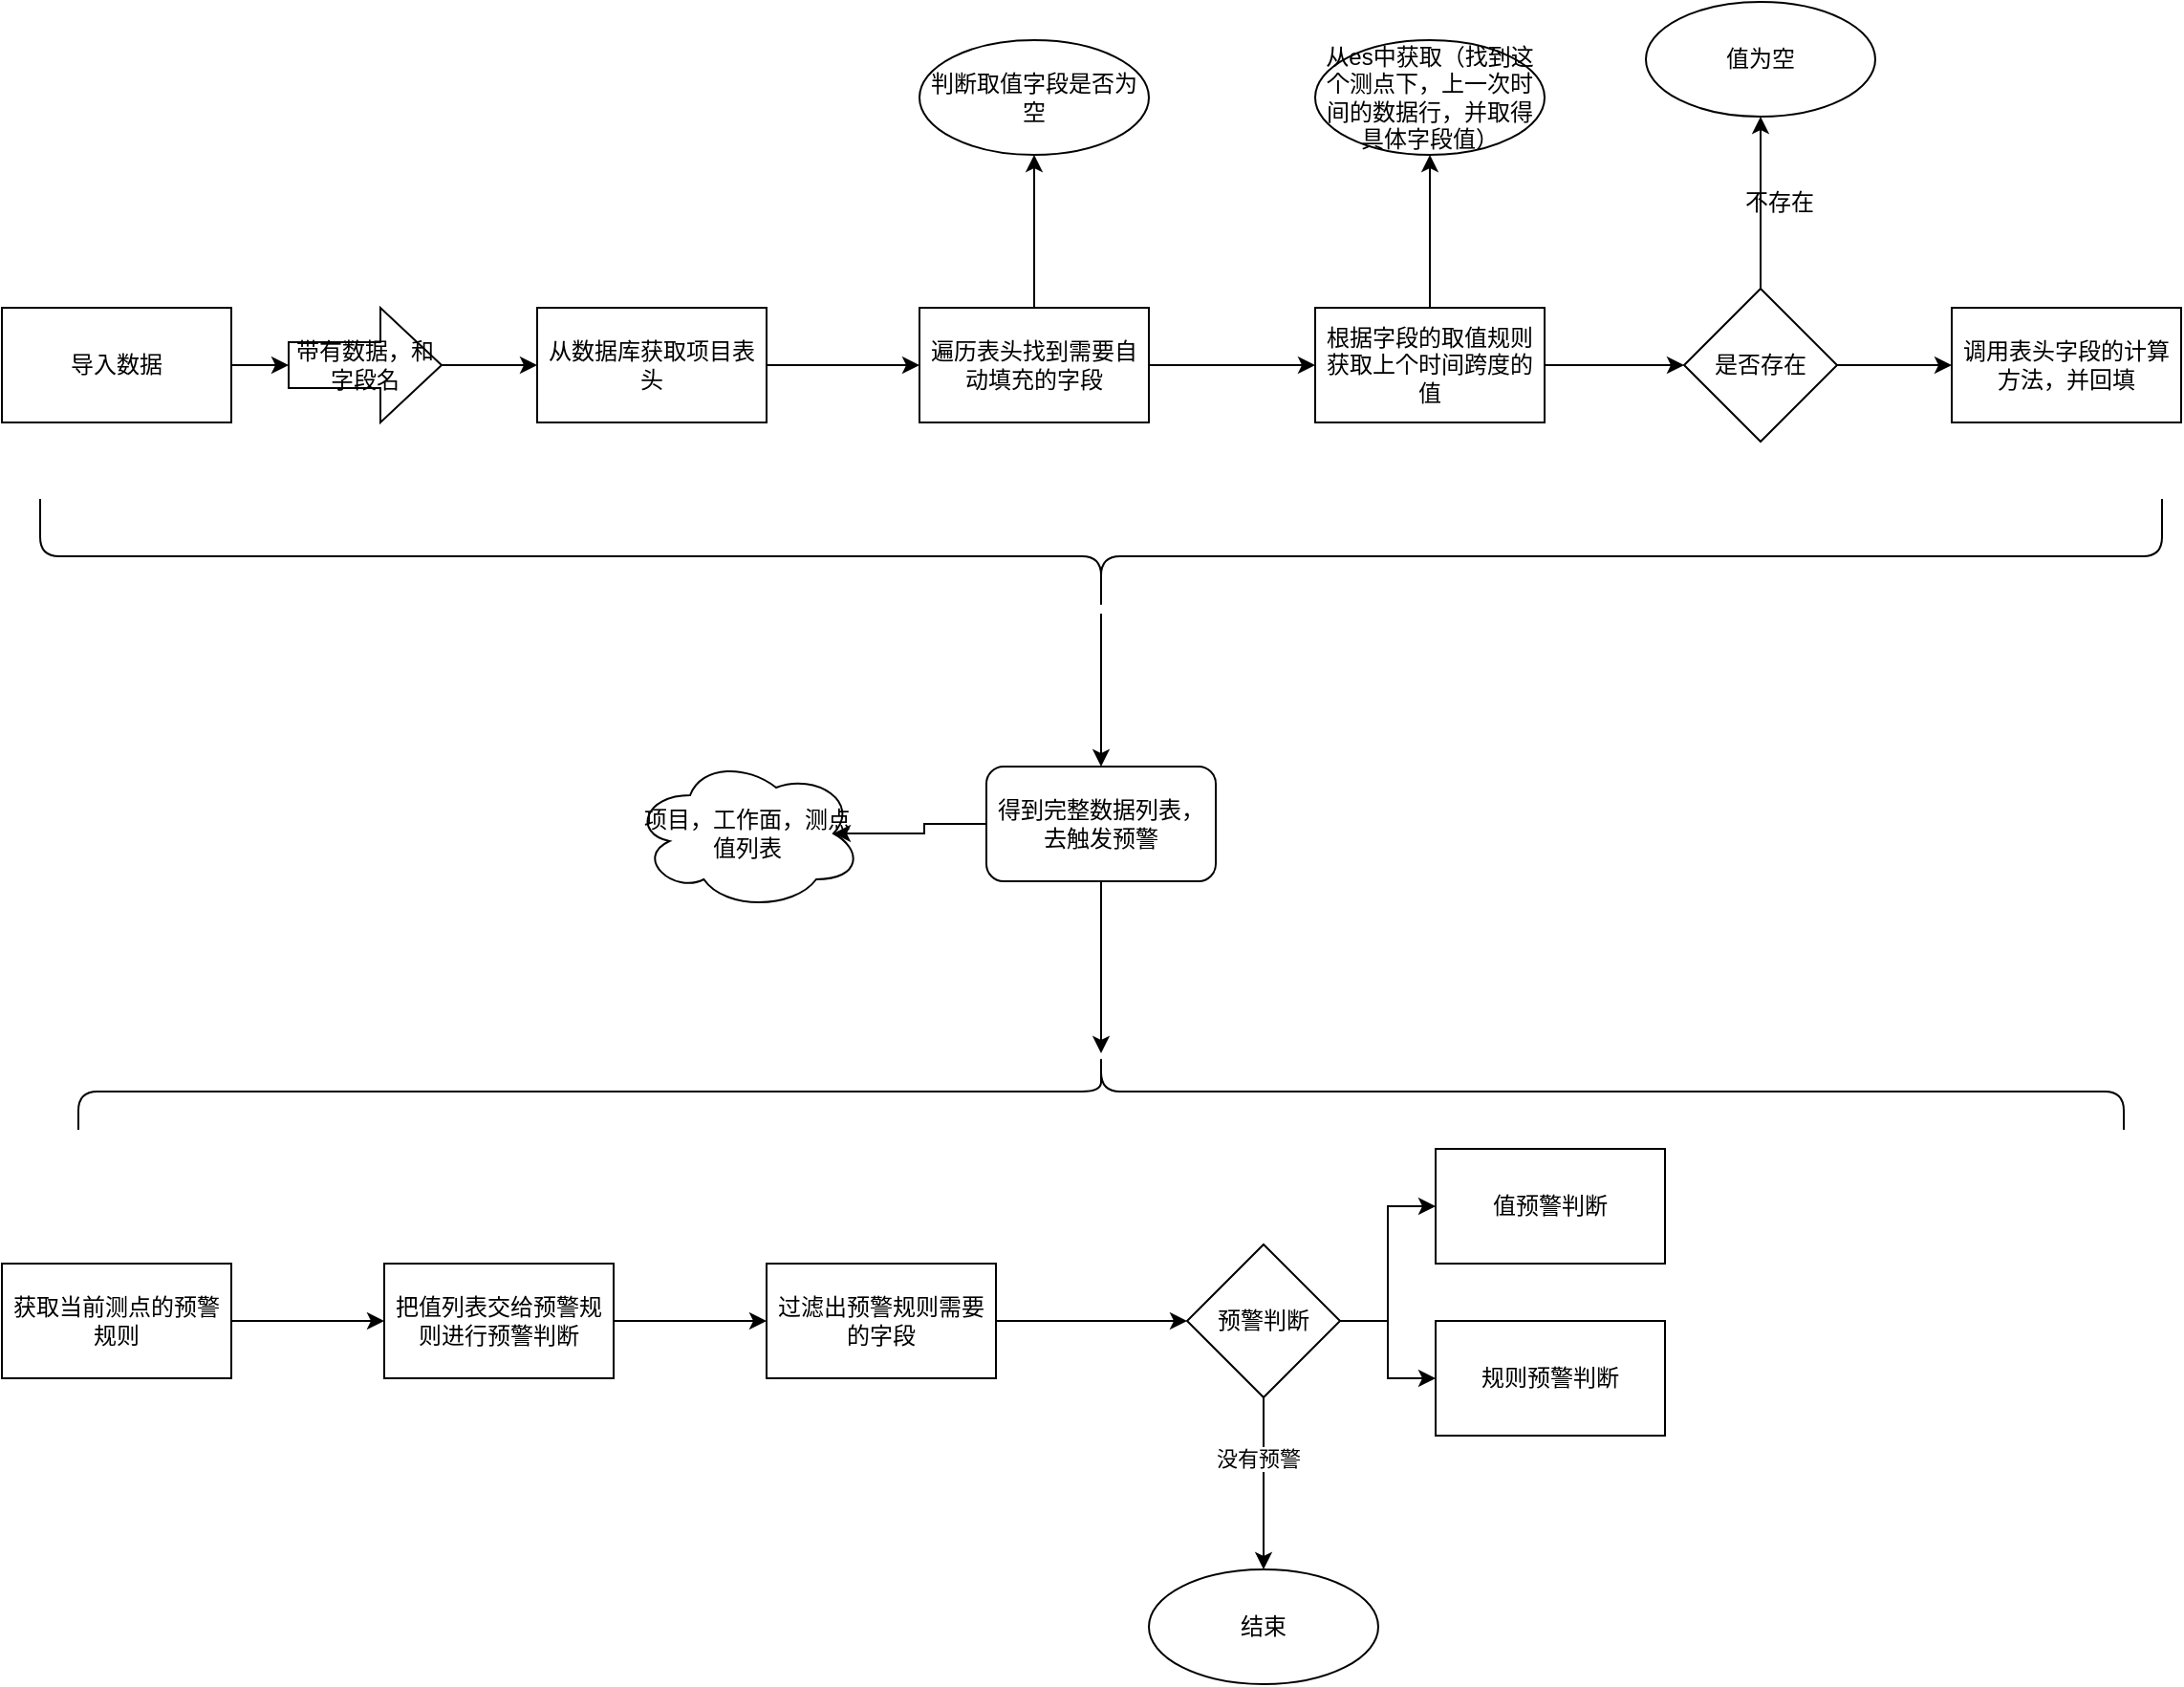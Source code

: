 <mxfile version="20.1.4" type="github">
  <diagram id="6dp3PqyZJJWyxQWhC43P" name="第 1 页">
    <mxGraphModel dx="1422" dy="786" grid="1" gridSize="10" guides="1" tooltips="1" connect="1" arrows="1" fold="1" page="1" pageScale="1" pageWidth="827" pageHeight="1169" math="0" shadow="0">
      <root>
        <mxCell id="0" />
        <mxCell id="1" parent="0" />
        <mxCell id="rUeERLIHMF86jaovQh1C-3" value="" style="edgeStyle=orthogonalEdgeStyle;rounded=0;orthogonalLoop=1;jettySize=auto;html=1;" edge="1" parent="1" source="rUeERLIHMF86jaovQh1C-1" target="rUeERLIHMF86jaovQh1C-2">
          <mxGeometry relative="1" as="geometry" />
        </mxCell>
        <mxCell id="rUeERLIHMF86jaovQh1C-1" value="导入数据" style="rounded=0;whiteSpace=wrap;html=1;" vertex="1" parent="1">
          <mxGeometry x="20" y="350" width="120" height="60" as="geometry" />
        </mxCell>
        <mxCell id="rUeERLIHMF86jaovQh1C-5" value="" style="edgeStyle=orthogonalEdgeStyle;rounded=0;orthogonalLoop=1;jettySize=auto;html=1;" edge="1" parent="1" source="rUeERLIHMF86jaovQh1C-2" target="rUeERLIHMF86jaovQh1C-4">
          <mxGeometry relative="1" as="geometry" />
        </mxCell>
        <mxCell id="rUeERLIHMF86jaovQh1C-2" value="带有数据，和字段名" style="shape=singleArrow;whiteSpace=wrap;html=1;arrowWidth=0.4;arrowSize=0.4;rounded=0;" vertex="1" parent="1">
          <mxGeometry x="170" y="350" width="80" height="60" as="geometry" />
        </mxCell>
        <mxCell id="rUeERLIHMF86jaovQh1C-8" value="" style="edgeStyle=orthogonalEdgeStyle;rounded=0;orthogonalLoop=1;jettySize=auto;html=1;" edge="1" parent="1" source="rUeERLIHMF86jaovQh1C-4" target="rUeERLIHMF86jaovQh1C-7">
          <mxGeometry relative="1" as="geometry" />
        </mxCell>
        <mxCell id="rUeERLIHMF86jaovQh1C-4" value="从数据库获取项目表头" style="whiteSpace=wrap;html=1;rounded=0;" vertex="1" parent="1">
          <mxGeometry x="300" y="350" width="120" height="60" as="geometry" />
        </mxCell>
        <mxCell id="rUeERLIHMF86jaovQh1C-10" value="" style="edgeStyle=orthogonalEdgeStyle;rounded=0;orthogonalLoop=1;jettySize=auto;html=1;" edge="1" parent="1" source="rUeERLIHMF86jaovQh1C-7" target="rUeERLIHMF86jaovQh1C-9">
          <mxGeometry relative="1" as="geometry" />
        </mxCell>
        <mxCell id="rUeERLIHMF86jaovQh1C-14" value="" style="edgeStyle=orthogonalEdgeStyle;rounded=0;orthogonalLoop=1;jettySize=auto;html=1;" edge="1" parent="1" source="rUeERLIHMF86jaovQh1C-7" target="rUeERLIHMF86jaovQh1C-13">
          <mxGeometry relative="1" as="geometry" />
        </mxCell>
        <mxCell id="rUeERLIHMF86jaovQh1C-7" value="遍历表头找到需要自动填充的字段" style="whiteSpace=wrap;html=1;rounded=0;" vertex="1" parent="1">
          <mxGeometry x="500" y="350" width="120" height="60" as="geometry" />
        </mxCell>
        <mxCell id="rUeERLIHMF86jaovQh1C-12" value="" style="edgeStyle=orthogonalEdgeStyle;rounded=0;orthogonalLoop=1;jettySize=auto;html=1;" edge="1" parent="1" source="rUeERLIHMF86jaovQh1C-9" target="rUeERLIHMF86jaovQh1C-11">
          <mxGeometry relative="1" as="geometry" />
        </mxCell>
        <mxCell id="rUeERLIHMF86jaovQh1C-21" style="edgeStyle=orthogonalEdgeStyle;rounded=0;orthogonalLoop=1;jettySize=auto;html=1;entryX=0;entryY=0.5;entryDx=0;entryDy=0;" edge="1" parent="1" source="rUeERLIHMF86jaovQh1C-9" target="rUeERLIHMF86jaovQh1C-15">
          <mxGeometry relative="1" as="geometry" />
        </mxCell>
        <mxCell id="rUeERLIHMF86jaovQh1C-9" value="根据字段的取值规则获取上个时间跨度的值" style="whiteSpace=wrap;html=1;rounded=0;" vertex="1" parent="1">
          <mxGeometry x="707" y="350" width="120" height="60" as="geometry" />
        </mxCell>
        <mxCell id="rUeERLIHMF86jaovQh1C-11" value="从es中获取（找到这个测点下，上一次时间的数据行，并取得具体字段值）" style="ellipse;whiteSpace=wrap;html=1;rounded=0;" vertex="1" parent="1">
          <mxGeometry x="707" y="210" width="120" height="60" as="geometry" />
        </mxCell>
        <mxCell id="rUeERLIHMF86jaovQh1C-13" value="判断取值字段是否为空" style="ellipse;whiteSpace=wrap;html=1;rounded=0;" vertex="1" parent="1">
          <mxGeometry x="500" y="210" width="120" height="60" as="geometry" />
        </mxCell>
        <mxCell id="rUeERLIHMF86jaovQh1C-23" value="" style="edgeStyle=orthogonalEdgeStyle;rounded=0;orthogonalLoop=1;jettySize=auto;html=1;" edge="1" parent="1" source="rUeERLIHMF86jaovQh1C-15" target="rUeERLIHMF86jaovQh1C-22">
          <mxGeometry relative="1" as="geometry">
            <Array as="points">
              <mxPoint x="940" y="300" />
              <mxPoint x="940" y="300" />
            </Array>
          </mxGeometry>
        </mxCell>
        <mxCell id="rUeERLIHMF86jaovQh1C-26" value="" style="edgeStyle=orthogonalEdgeStyle;rounded=0;orthogonalLoop=1;jettySize=auto;html=1;" edge="1" parent="1" source="rUeERLIHMF86jaovQh1C-15" target="rUeERLIHMF86jaovQh1C-25">
          <mxGeometry relative="1" as="geometry" />
        </mxCell>
        <mxCell id="rUeERLIHMF86jaovQh1C-15" value="是否存在" style="rhombus;whiteSpace=wrap;html=1;rounded=0;" vertex="1" parent="1">
          <mxGeometry x="900" y="340" width="80" height="80" as="geometry" />
        </mxCell>
        <mxCell id="rUeERLIHMF86jaovQh1C-22" value="值为空" style="ellipse;whiteSpace=wrap;html=1;rounded=0;" vertex="1" parent="1">
          <mxGeometry x="880" y="190" width="120" height="60" as="geometry" />
        </mxCell>
        <mxCell id="rUeERLIHMF86jaovQh1C-24" value="不存在" style="text;html=1;strokeColor=none;fillColor=none;align=center;verticalAlign=middle;whiteSpace=wrap;rounded=0;" vertex="1" parent="1">
          <mxGeometry x="920" y="280" width="60" height="30" as="geometry" />
        </mxCell>
        <mxCell id="rUeERLIHMF86jaovQh1C-25" value="调用表头字段的计算方法，并回填" style="whiteSpace=wrap;html=1;rounded=0;" vertex="1" parent="1">
          <mxGeometry x="1040" y="350" width="120" height="60" as="geometry" />
        </mxCell>
        <mxCell id="rUeERLIHMF86jaovQh1C-30" value="" style="edgeStyle=orthogonalEdgeStyle;rounded=0;orthogonalLoop=1;jettySize=auto;html=1;" edge="1" parent="1" source="rUeERLIHMF86jaovQh1C-27" target="rUeERLIHMF86jaovQh1C-29">
          <mxGeometry relative="1" as="geometry" />
        </mxCell>
        <mxCell id="rUeERLIHMF86jaovQh1C-27" value="" style="shape=curlyBracket;whiteSpace=wrap;html=1;rounded=1;flipH=1;direction=north;" vertex="1" parent="1">
          <mxGeometry x="40" y="450" width="1110" height="60" as="geometry" />
        </mxCell>
        <mxCell id="rUeERLIHMF86jaovQh1C-32" value="" style="edgeStyle=orthogonalEdgeStyle;rounded=0;orthogonalLoop=1;jettySize=auto;html=1;" edge="1" parent="1" source="rUeERLIHMF86jaovQh1C-29" target="rUeERLIHMF86jaovQh1C-31">
          <mxGeometry relative="1" as="geometry" />
        </mxCell>
        <mxCell id="rUeERLIHMF86jaovQh1C-36" style="edgeStyle=orthogonalEdgeStyle;rounded=0;orthogonalLoop=1;jettySize=auto;html=1;entryX=0.875;entryY=0.5;entryDx=0;entryDy=0;entryPerimeter=0;" edge="1" parent="1" source="rUeERLIHMF86jaovQh1C-29" target="rUeERLIHMF86jaovQh1C-35">
          <mxGeometry relative="1" as="geometry" />
        </mxCell>
        <mxCell id="rUeERLIHMF86jaovQh1C-29" value="得到完整数据列表，去触发预警" style="whiteSpace=wrap;html=1;rounded=1;" vertex="1" parent="1">
          <mxGeometry x="535" y="590" width="120" height="60" as="geometry" />
        </mxCell>
        <mxCell id="rUeERLIHMF86jaovQh1C-31" value="" style="shape=curlyBracket;whiteSpace=wrap;html=1;rounded=1;direction=south;" vertex="1" parent="1">
          <mxGeometry x="60" y="740" width="1070" height="40" as="geometry" />
        </mxCell>
        <mxCell id="rUeERLIHMF86jaovQh1C-38" value="" style="edgeStyle=orthogonalEdgeStyle;rounded=0;orthogonalLoop=1;jettySize=auto;html=1;" edge="1" parent="1" source="rUeERLIHMF86jaovQh1C-34" target="rUeERLIHMF86jaovQh1C-37">
          <mxGeometry relative="1" as="geometry" />
        </mxCell>
        <mxCell id="rUeERLIHMF86jaovQh1C-34" value="获取当前测点的预警规则" style="rounded=0;whiteSpace=wrap;html=1;" vertex="1" parent="1">
          <mxGeometry x="20" y="850" width="120" height="60" as="geometry" />
        </mxCell>
        <mxCell id="rUeERLIHMF86jaovQh1C-35" value="项目，工作面，测点&lt;br&gt;值列表" style="ellipse;shape=cloud;whiteSpace=wrap;html=1;" vertex="1" parent="1">
          <mxGeometry x="350" y="585" width="120" height="80" as="geometry" />
        </mxCell>
        <mxCell id="rUeERLIHMF86jaovQh1C-40" value="" style="edgeStyle=orthogonalEdgeStyle;rounded=0;orthogonalLoop=1;jettySize=auto;html=1;" edge="1" parent="1" source="rUeERLIHMF86jaovQh1C-37" target="rUeERLIHMF86jaovQh1C-39">
          <mxGeometry relative="1" as="geometry" />
        </mxCell>
        <mxCell id="rUeERLIHMF86jaovQh1C-37" value="把值列表交给预警规则进行预警判断" style="whiteSpace=wrap;html=1;rounded=0;" vertex="1" parent="1">
          <mxGeometry x="220" y="850" width="120" height="60" as="geometry" />
        </mxCell>
        <mxCell id="rUeERLIHMF86jaovQh1C-47" value="" style="edgeStyle=orthogonalEdgeStyle;rounded=0;orthogonalLoop=1;jettySize=auto;html=1;" edge="1" parent="1" source="rUeERLIHMF86jaovQh1C-39" target="rUeERLIHMF86jaovQh1C-46">
          <mxGeometry relative="1" as="geometry" />
        </mxCell>
        <mxCell id="rUeERLIHMF86jaovQh1C-39" value="过滤出预警规则需要的字段" style="whiteSpace=wrap;html=1;rounded=0;" vertex="1" parent="1">
          <mxGeometry x="420" y="850" width="120" height="60" as="geometry" />
        </mxCell>
        <mxCell id="rUeERLIHMF86jaovQh1C-51" value="" style="edgeStyle=orthogonalEdgeStyle;rounded=0;orthogonalLoop=1;jettySize=auto;html=1;" edge="1" parent="1" source="rUeERLIHMF86jaovQh1C-46" target="rUeERLIHMF86jaovQh1C-50">
          <mxGeometry relative="1" as="geometry" />
        </mxCell>
        <mxCell id="rUeERLIHMF86jaovQh1C-54" value="没有预警" style="edgeLabel;html=1;align=center;verticalAlign=middle;resizable=0;points=[];" vertex="1" connectable="0" parent="rUeERLIHMF86jaovQh1C-51">
          <mxGeometry x="-0.289" y="-3" relative="1" as="geometry">
            <mxPoint as="offset" />
          </mxGeometry>
        </mxCell>
        <mxCell id="rUeERLIHMF86jaovQh1C-56" value="" style="edgeStyle=orthogonalEdgeStyle;rounded=0;orthogonalLoop=1;jettySize=auto;html=1;" edge="1" parent="1" source="rUeERLIHMF86jaovQh1C-46" target="rUeERLIHMF86jaovQh1C-55">
          <mxGeometry relative="1" as="geometry" />
        </mxCell>
        <mxCell id="rUeERLIHMF86jaovQh1C-58" style="edgeStyle=orthogonalEdgeStyle;rounded=0;orthogonalLoop=1;jettySize=auto;html=1;entryX=0;entryY=0.5;entryDx=0;entryDy=0;" edge="1" parent="1" source="rUeERLIHMF86jaovQh1C-46" target="rUeERLIHMF86jaovQh1C-57">
          <mxGeometry relative="1" as="geometry" />
        </mxCell>
        <mxCell id="rUeERLIHMF86jaovQh1C-46" value="预警判断" style="rhombus;whiteSpace=wrap;html=1;rounded=0;" vertex="1" parent="1">
          <mxGeometry x="640" y="840" width="80" height="80" as="geometry" />
        </mxCell>
        <mxCell id="rUeERLIHMF86jaovQh1C-50" value="结束" style="ellipse;whiteSpace=wrap;html=1;rounded=0;" vertex="1" parent="1">
          <mxGeometry x="620" y="1010" width="120" height="60" as="geometry" />
        </mxCell>
        <mxCell id="rUeERLIHMF86jaovQh1C-55" value="值预警判断" style="whiteSpace=wrap;html=1;rounded=0;" vertex="1" parent="1">
          <mxGeometry x="770" y="790" width="120" height="60" as="geometry" />
        </mxCell>
        <mxCell id="rUeERLIHMF86jaovQh1C-57" value="规则预警判断" style="rounded=0;whiteSpace=wrap;html=1;" vertex="1" parent="1">
          <mxGeometry x="770" y="880" width="120" height="60" as="geometry" />
        </mxCell>
      </root>
    </mxGraphModel>
  </diagram>
</mxfile>
